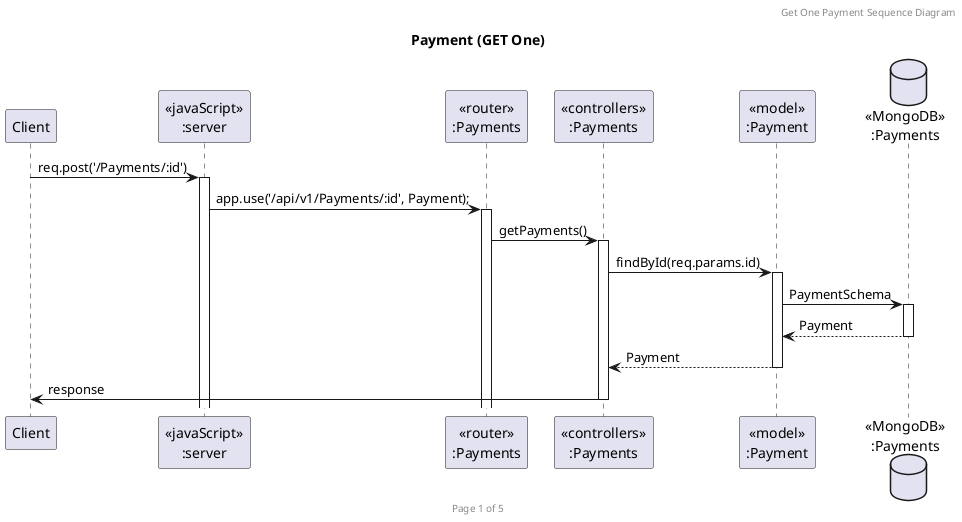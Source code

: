 @startuml Payment (GET One)

header Get One Payment Sequence Diagram
footer Page 1 of 5
title "Payment (GET One)"

participant "Client" as client
participant "<<javaScript>>\n:server" as server
participant "<<router>>\n:Payments" as routerPayments
participant "<<controllers>>\n:Payments" as controllersPayments
participant "<<model>>\n:Payment" as modelPayments
database "<<MongoDB>>\n:Payments" as PaymentDatabase

client->server ++:req.post('/Payments/:id')
server->routerPayments ++:app.use('/api/v1/Payments/:id', Payment);
routerPayments -> controllersPayments ++:getPayments()
controllersPayments->modelPayments ++:findById(req.params.id)
modelPayments ->PaymentDatabase ++: PaymentSchema
PaymentDatabase --> modelPayments --: Payment
controllersPayments <-- modelPayments --:Payment
controllersPayments->client --:response

@enduml